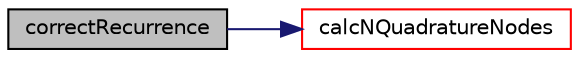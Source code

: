 digraph "correctRecurrence"
{
  bgcolor="transparent";
  edge [fontname="Helvetica",fontsize="10",labelfontname="Helvetica",labelfontsize="10"];
  node [fontname="Helvetica",fontsize="10",shape=record];
  rankdir="LR";
  Node1 [label="correctRecurrence",height=0.2,width=0.4,color="black", fillcolor="grey75", style="filled", fontcolor="black"];
  Node1 -> Node2 [color="midnightblue",fontsize="10",style="solid",fontname="Helvetica"];
  Node2 [label="calcNQuadratureNodes",height=0.2,width=0.4,color="red",URL="$a00049.html#ae11f16abe217f76d4e7b5e98e47b3ae1",tooltip="Calculates the number of quadrature nodes. "];
}
